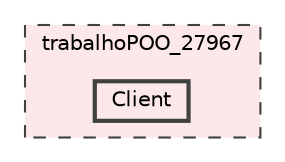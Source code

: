digraph "D:/Aulas/POO/TP_POO_27967/trabalhoPOO_27967/Client"
{
 // LATEX_PDF_SIZE
  bgcolor="transparent";
  edge [fontname=Helvetica,fontsize=10,labelfontname=Helvetica,labelfontsize=10];
  node [fontname=Helvetica,fontsize=10,shape=box,height=0.2,width=0.4];
  compound=true
  subgraph clusterdir_2febc12c3c491208b6bb30c417a778ab {
    graph [ bgcolor="#fce8e8", pencolor="grey25", label="trabalhoPOO_27967", fontname=Helvetica,fontsize=10 style="filled,dashed", URL="dir_2febc12c3c491208b6bb30c417a778ab.html",tooltip=""]
  dir_bc2040cc2efaed7dc5a522603f9f4f2a [label="Client", fillcolor="#fce8e8", color="grey25", style="filled,bold", URL="dir_bc2040cc2efaed7dc5a522603f9f4f2a.html",tooltip=""];
  }
}
